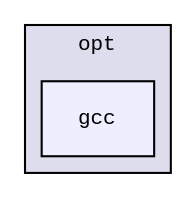 digraph "src/utils/opt/gcc" {
  compound=true
  node [ fontsize="10", fontname="CourierNew"];
  edge [ labelfontsize="10", labelfontname="CourierNew"];
  subgraph clusterdir_5618f5e5f1f146ceb72287f8edb7f08f {
    graph [ bgcolor="#ddddee", pencolor="black", label="opt" fontname="CourierNew", fontsize="10", URL="dir_5618f5e5f1f146ceb72287f8edb7f08f.html"]
  dir_78f645a23001d5f18a598e45abfc5eb1 [shape=box, label="gcc", style="filled", fillcolor="#eeeeff", pencolor="black", URL="dir_78f645a23001d5f18a598e45abfc5eb1.html"];
  }
}
